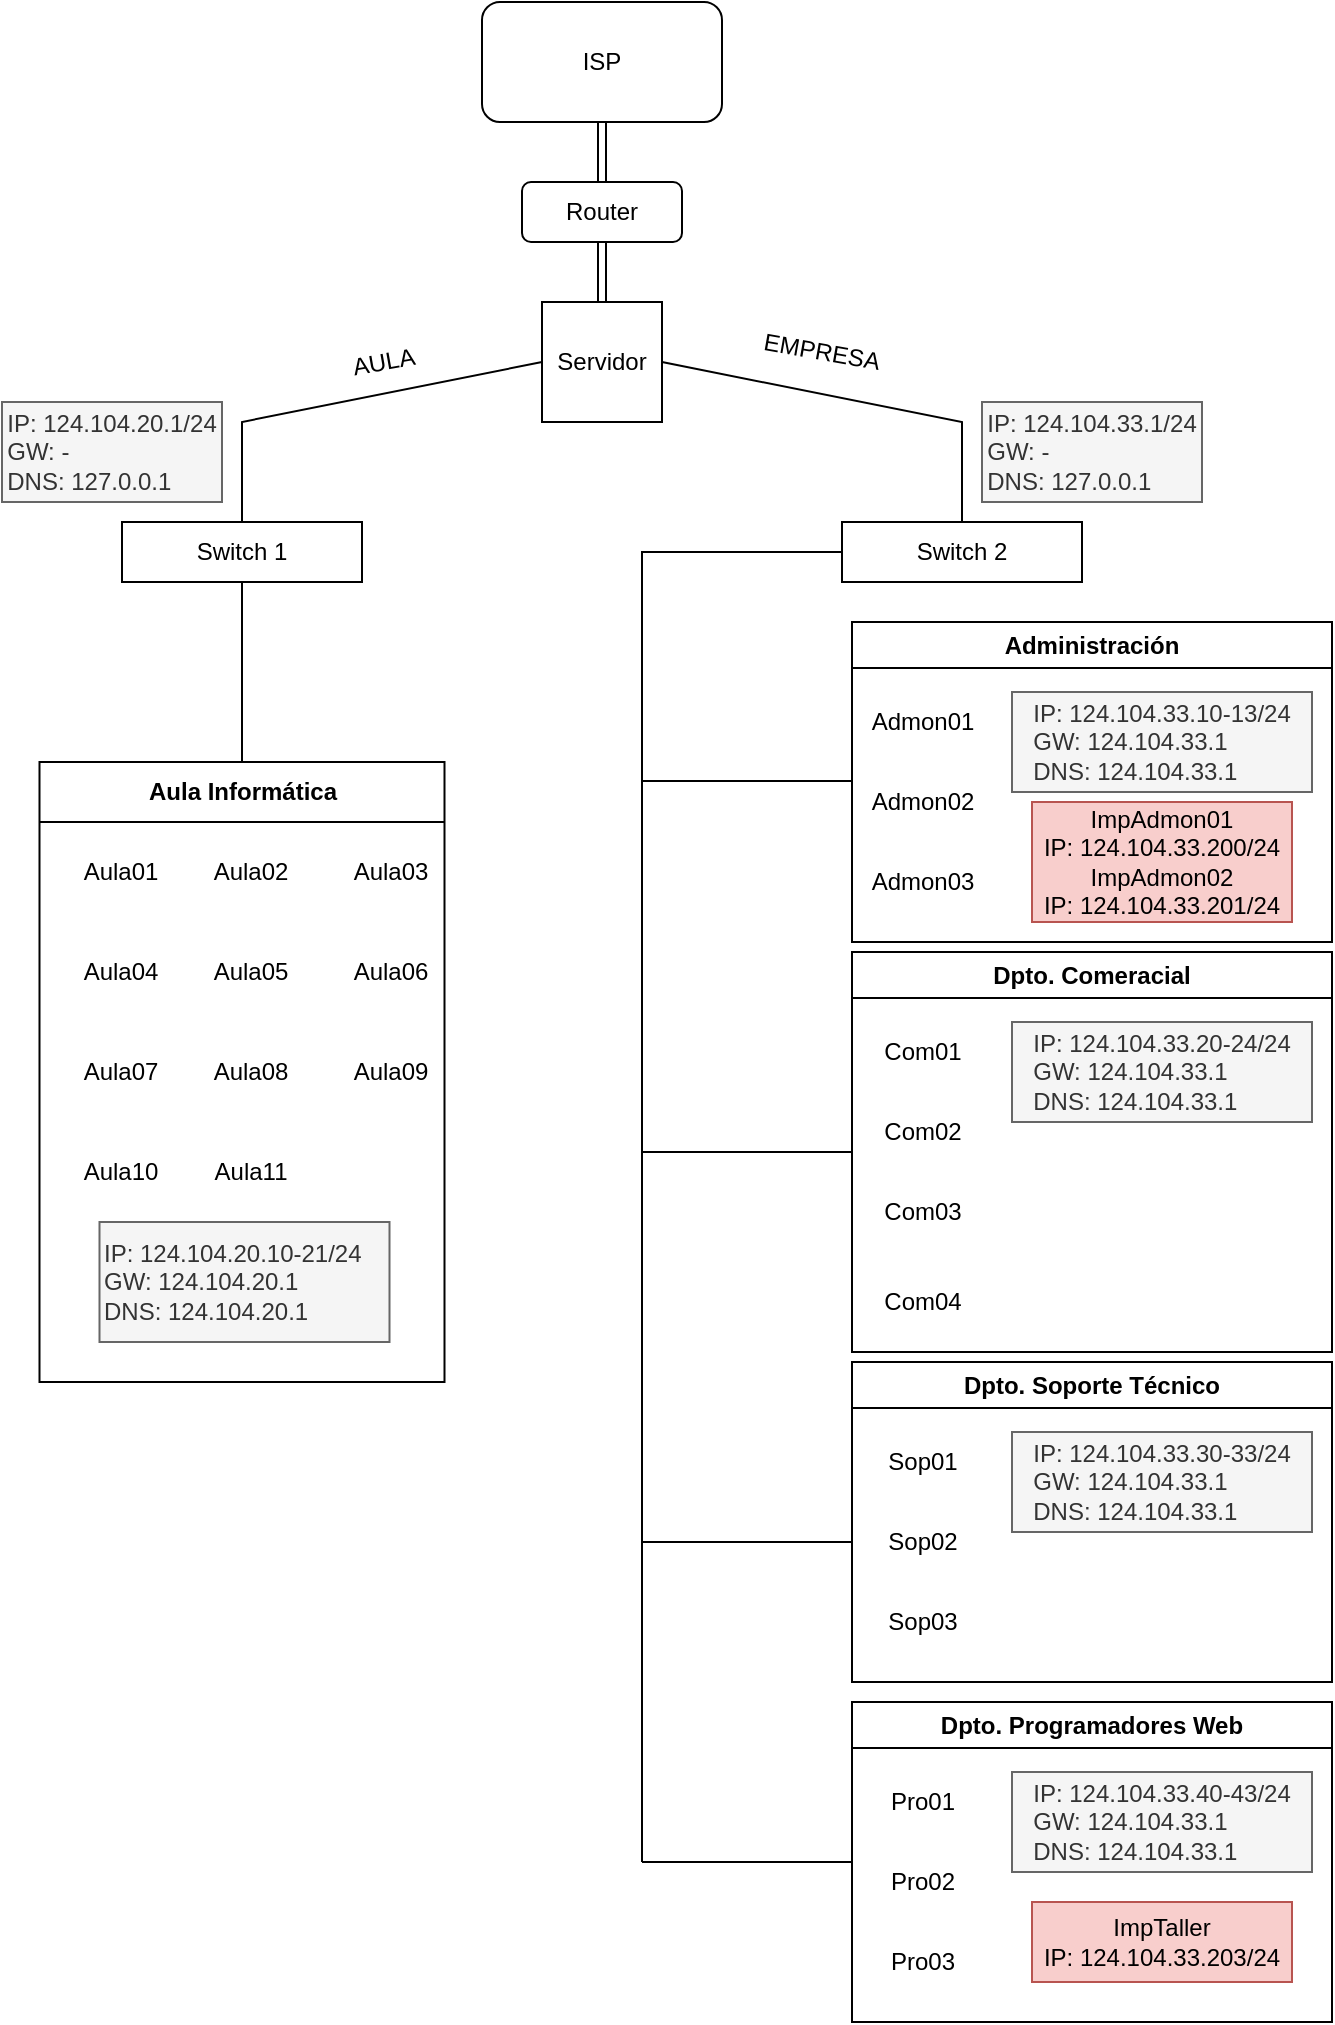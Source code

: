 <mxfile version="21.3.3" type="github">
  <diagram name="Página-1" id="f9GAz--3TaG9j7ydQLEC">
    <mxGraphModel dx="933" dy="1596" grid="1" gridSize="10" guides="1" tooltips="1" connect="1" arrows="1" fold="1" page="1" pageScale="1" pageWidth="827" pageHeight="1169" math="0" shadow="0">
      <root>
        <mxCell id="0" />
        <mxCell id="1" parent="0" />
        <mxCell id="6z_8eq6uR2tbXGdqgOz1-1" value="ISP" style="rounded=1;whiteSpace=wrap;html=1;" vertex="1" parent="1">
          <mxGeometry x="240" y="10" width="120" height="60" as="geometry" />
        </mxCell>
        <mxCell id="6z_8eq6uR2tbXGdqgOz1-73" value="" style="edgeStyle=orthogonalEdgeStyle;rounded=0;orthogonalLoop=1;jettySize=auto;html=1;shape=link;" edge="1" parent="1" source="6z_8eq6uR2tbXGdqgOz1-2" target="6z_8eq6uR2tbXGdqgOz1-71">
          <mxGeometry relative="1" as="geometry" />
        </mxCell>
        <mxCell id="6z_8eq6uR2tbXGdqgOz1-2" value="Servidor" style="whiteSpace=wrap;html=1;aspect=fixed;" vertex="1" parent="1">
          <mxGeometry x="270" y="160" width="60" height="60" as="geometry" />
        </mxCell>
        <mxCell id="6z_8eq6uR2tbXGdqgOz1-3" value="Switch 1" style="rounded=0;whiteSpace=wrap;html=1;" vertex="1" parent="1">
          <mxGeometry x="60" y="270" width="120" height="30" as="geometry" />
        </mxCell>
        <mxCell id="6z_8eq6uR2tbXGdqgOz1-4" value="Switch 2" style="rounded=0;whiteSpace=wrap;html=1;" vertex="1" parent="1">
          <mxGeometry x="420" y="270" width="120" height="30" as="geometry" />
        </mxCell>
        <mxCell id="6z_8eq6uR2tbXGdqgOz1-5" value="" style="endArrow=none;html=1;rounded=0;entryX=0;entryY=0.5;entryDx=0;entryDy=0;exitX=0.5;exitY=0;exitDx=0;exitDy=0;" edge="1" parent="1" source="6z_8eq6uR2tbXGdqgOz1-3" target="6z_8eq6uR2tbXGdqgOz1-2">
          <mxGeometry width="50" height="50" relative="1" as="geometry">
            <mxPoint x="280" y="730" as="sourcePoint" />
            <mxPoint x="330" y="680" as="targetPoint" />
            <Array as="points">
              <mxPoint x="120" y="220" />
            </Array>
          </mxGeometry>
        </mxCell>
        <mxCell id="6z_8eq6uR2tbXGdqgOz1-6" value="" style="endArrow=none;html=1;rounded=0;exitX=1;exitY=0.5;exitDx=0;exitDy=0;entryX=0.5;entryY=0;entryDx=0;entryDy=0;" edge="1" parent="1" source="6z_8eq6uR2tbXGdqgOz1-2" target="6z_8eq6uR2tbXGdqgOz1-4">
          <mxGeometry width="50" height="50" relative="1" as="geometry">
            <mxPoint x="410" y="210" as="sourcePoint" />
            <mxPoint x="460" y="160" as="targetPoint" />
            <Array as="points">
              <mxPoint x="480" y="220" />
            </Array>
          </mxGeometry>
        </mxCell>
        <mxCell id="6z_8eq6uR2tbXGdqgOz1-8" value="" style="endArrow=none;html=1;rounded=0;entryX=0.5;entryY=1;entryDx=0;entryDy=0;exitX=0.5;exitY=0;exitDx=0;exitDy=0;" edge="1" parent="1" source="6z_8eq6uR2tbXGdqgOz1-11" target="6z_8eq6uR2tbXGdqgOz1-3">
          <mxGeometry width="50" height="50" relative="1" as="geometry">
            <mxPoint x="120" y="360" as="sourcePoint" />
            <mxPoint x="120" y="310" as="targetPoint" />
          </mxGeometry>
        </mxCell>
        <mxCell id="6z_8eq6uR2tbXGdqgOz1-11" value="Aula Informática" style="swimlane;whiteSpace=wrap;html=1;startSize=30;" vertex="1" parent="1">
          <mxGeometry x="18.75" y="390" width="202.5" height="310" as="geometry" />
        </mxCell>
        <mxCell id="6z_8eq6uR2tbXGdqgOz1-12" value="Aula01" style="text;html=1;align=center;verticalAlign=middle;resizable=0;points=[];autosize=1;strokeColor=none;fillColor=none;flipV=1;" vertex="1" parent="6z_8eq6uR2tbXGdqgOz1-11">
          <mxGeometry x="10" y="40" width="60" height="30" as="geometry" />
        </mxCell>
        <mxCell id="6z_8eq6uR2tbXGdqgOz1-13" value="Aula02" style="text;html=1;align=center;verticalAlign=middle;resizable=0;points=[];autosize=1;strokeColor=none;fillColor=none;flipV=1;" vertex="1" parent="6z_8eq6uR2tbXGdqgOz1-11">
          <mxGeometry x="75" y="40" width="60" height="30" as="geometry" />
        </mxCell>
        <mxCell id="6z_8eq6uR2tbXGdqgOz1-14" value="Aula03" style="text;html=1;align=center;verticalAlign=middle;resizable=0;points=[];autosize=1;strokeColor=none;fillColor=none;flipV=1;" vertex="1" parent="6z_8eq6uR2tbXGdqgOz1-11">
          <mxGeometry x="145" y="40" width="60" height="30" as="geometry" />
        </mxCell>
        <mxCell id="6z_8eq6uR2tbXGdqgOz1-22" value="Aula11" style="text;html=1;align=center;verticalAlign=middle;resizable=0;points=[];autosize=1;strokeColor=none;fillColor=none;" vertex="1" parent="6z_8eq6uR2tbXGdqgOz1-11">
          <mxGeometry x="75" y="190" width="60" height="30" as="geometry" />
        </mxCell>
        <mxCell id="6z_8eq6uR2tbXGdqgOz1-24" value="Aula10" style="text;html=1;align=center;verticalAlign=middle;resizable=0;points=[];autosize=1;strokeColor=none;fillColor=none;flipV=1;" vertex="1" parent="6z_8eq6uR2tbXGdqgOz1-11">
          <mxGeometry x="10" y="190" width="60" height="30" as="geometry" />
        </mxCell>
        <mxCell id="6z_8eq6uR2tbXGdqgOz1-25" value="Aula09" style="text;html=1;align=center;verticalAlign=middle;resizable=0;points=[];autosize=1;strokeColor=none;fillColor=none;flipV=1;" vertex="1" parent="6z_8eq6uR2tbXGdqgOz1-11">
          <mxGeometry x="145" y="140" width="60" height="30" as="geometry" />
        </mxCell>
        <mxCell id="6z_8eq6uR2tbXGdqgOz1-26" value="Aula08" style="text;html=1;align=center;verticalAlign=middle;resizable=0;points=[];autosize=1;strokeColor=none;fillColor=none;flipV=1;" vertex="1" parent="6z_8eq6uR2tbXGdqgOz1-11">
          <mxGeometry x="75" y="140" width="60" height="30" as="geometry" />
        </mxCell>
        <mxCell id="6z_8eq6uR2tbXGdqgOz1-27" value="Aula07" style="text;html=1;align=center;verticalAlign=middle;resizable=0;points=[];autosize=1;strokeColor=none;fillColor=none;flipV=1;" vertex="1" parent="6z_8eq6uR2tbXGdqgOz1-11">
          <mxGeometry x="10" y="140" width="60" height="30" as="geometry" />
        </mxCell>
        <mxCell id="6z_8eq6uR2tbXGdqgOz1-28" value="Aula06" style="text;html=1;align=center;verticalAlign=middle;resizable=0;points=[];autosize=1;strokeColor=none;fillColor=none;flipV=1;" vertex="1" parent="6z_8eq6uR2tbXGdqgOz1-11">
          <mxGeometry x="145" y="90" width="60" height="30" as="geometry" />
        </mxCell>
        <mxCell id="6z_8eq6uR2tbXGdqgOz1-29" value="Aula05" style="text;html=1;align=center;verticalAlign=middle;resizable=0;points=[];autosize=1;strokeColor=none;fillColor=none;flipV=1;" vertex="1" parent="6z_8eq6uR2tbXGdqgOz1-11">
          <mxGeometry x="75" y="90" width="60" height="30" as="geometry" />
        </mxCell>
        <mxCell id="6z_8eq6uR2tbXGdqgOz1-30" value="Aula04" style="text;html=1;align=center;verticalAlign=middle;resizable=0;points=[];autosize=1;strokeColor=none;fillColor=none;flipV=1;" vertex="1" parent="6z_8eq6uR2tbXGdqgOz1-11">
          <mxGeometry x="10" y="90" width="60" height="30" as="geometry" />
        </mxCell>
        <mxCell id="6z_8eq6uR2tbXGdqgOz1-35" value="IP: 124.104.20.10-21/24&lt;br&gt;GW: 124.104.20.1&lt;br&gt;DNS: 124.104.20.1" style="text;html=1;align=left;verticalAlign=middle;whiteSpace=wrap;rounded=0;fillColor=#f5f5f5;fontColor=#333333;strokeColor=#666666;" vertex="1" parent="6z_8eq6uR2tbXGdqgOz1-11">
          <mxGeometry x="30" y="230" width="145" height="60" as="geometry" />
        </mxCell>
        <mxCell id="6z_8eq6uR2tbXGdqgOz1-36" value="&lt;div style=&quot;text-align: left;&quot;&gt;&lt;span style=&quot;background-color: initial;&quot;&gt;IP: 124.104.20.1/24&lt;/span&gt;&lt;/div&gt;&lt;div style=&quot;text-align: left;&quot;&gt;&lt;span style=&quot;background-color: initial;&quot;&gt;GW: -&lt;/span&gt;&lt;/div&gt;&lt;div style=&quot;text-align: left;&quot;&gt;&lt;span style=&quot;background-color: initial;&quot;&gt;DNS: 127.0.0.1&lt;/span&gt;&lt;/div&gt;" style="text;html=1;strokeColor=#666666;fillColor=#f5f5f5;align=center;verticalAlign=middle;whiteSpace=wrap;rounded=0;fontColor=#333333;" vertex="1" parent="1">
          <mxGeometry y="210" width="110" height="50" as="geometry" />
        </mxCell>
        <mxCell id="6z_8eq6uR2tbXGdqgOz1-37" value="&lt;div style=&quot;text-align: left;&quot;&gt;&lt;span style=&quot;background-color: initial;&quot;&gt;IP: 124.104.33.1/24&lt;/span&gt;&lt;/div&gt;&lt;div style=&quot;text-align: left;&quot;&gt;&lt;span style=&quot;background-color: initial;&quot;&gt;GW: -&lt;/span&gt;&lt;/div&gt;&lt;div style=&quot;text-align: left;&quot;&gt;&lt;span style=&quot;background-color: initial;&quot;&gt;DNS: 127.0.0.1&lt;/span&gt;&lt;/div&gt;" style="text;html=1;strokeColor=#666666;fillColor=#f5f5f5;align=center;verticalAlign=middle;whiteSpace=wrap;rounded=0;fontColor=#333333;" vertex="1" parent="1">
          <mxGeometry x="490" y="210" width="110" height="50" as="geometry" />
        </mxCell>
        <mxCell id="6z_8eq6uR2tbXGdqgOz1-38" value="Administración" style="swimlane;whiteSpace=wrap;html=1;" vertex="1" parent="1">
          <mxGeometry x="425" y="320" width="240" height="160" as="geometry" />
        </mxCell>
        <mxCell id="6z_8eq6uR2tbXGdqgOz1-39" value="Admon01" style="text;html=1;align=center;verticalAlign=middle;resizable=0;points=[];autosize=1;strokeColor=none;fillColor=none;flipV=1;" vertex="1" parent="6z_8eq6uR2tbXGdqgOz1-38">
          <mxGeometry y="35" width="70" height="30" as="geometry" />
        </mxCell>
        <mxCell id="6z_8eq6uR2tbXGdqgOz1-40" value="Admon03" style="text;html=1;align=center;verticalAlign=middle;resizable=0;points=[];autosize=1;strokeColor=none;fillColor=none;flipV=1;" vertex="1" parent="6z_8eq6uR2tbXGdqgOz1-38">
          <mxGeometry y="115" width="70" height="30" as="geometry" />
        </mxCell>
        <mxCell id="6z_8eq6uR2tbXGdqgOz1-41" value="Admon02" style="text;html=1;align=center;verticalAlign=middle;resizable=0;points=[];autosize=1;strokeColor=none;fillColor=none;flipV=1;" vertex="1" parent="6z_8eq6uR2tbXGdqgOz1-38">
          <mxGeometry y="75" width="70" height="30" as="geometry" />
        </mxCell>
        <mxCell id="6z_8eq6uR2tbXGdqgOz1-42" value="&lt;div style=&quot;text-align: left;&quot;&gt;&lt;span style=&quot;background-color: initial;&quot;&gt;IP: 124.104.33.10-13/24&lt;/span&gt;&lt;/div&gt;&lt;div style=&quot;text-align: left;&quot;&gt;&lt;span style=&quot;background-color: initial;&quot;&gt;GW: 124.104.33.1&lt;/span&gt;&lt;/div&gt;&lt;div style=&quot;text-align: left;&quot;&gt;&lt;span style=&quot;background-color: initial;&quot;&gt;DNS: 124.104.33.1&lt;/span&gt;&lt;/div&gt;" style="text;html=1;strokeColor=#666666;fillColor=#f5f5f5;align=center;verticalAlign=middle;whiteSpace=wrap;rounded=0;fontColor=#333333;" vertex="1" parent="6z_8eq6uR2tbXGdqgOz1-38">
          <mxGeometry x="80" y="35" width="150" height="50" as="geometry" />
        </mxCell>
        <mxCell id="6z_8eq6uR2tbXGdqgOz1-60" value="ImpAdmon01&lt;br&gt;IP: 124.104.33.200/24&lt;br&gt;ImpAdmon02&lt;br&gt;IP: 124.104.33.201/24" style="rounded=0;whiteSpace=wrap;html=1;fillColor=#f8cecc;strokeColor=#b85450;" vertex="1" parent="6z_8eq6uR2tbXGdqgOz1-38">
          <mxGeometry x="90" y="90" width="130" height="60" as="geometry" />
        </mxCell>
        <mxCell id="6z_8eq6uR2tbXGdqgOz1-43" value="Dpto. Comeracial" style="swimlane;whiteSpace=wrap;html=1;" vertex="1" parent="1">
          <mxGeometry x="425" y="485" width="240" height="200" as="geometry" />
        </mxCell>
        <mxCell id="6z_8eq6uR2tbXGdqgOz1-44" value="Com01" style="text;html=1;align=center;verticalAlign=middle;resizable=0;points=[];autosize=1;strokeColor=none;fillColor=none;flipV=1;" vertex="1" parent="6z_8eq6uR2tbXGdqgOz1-43">
          <mxGeometry x="5" y="35" width="60" height="30" as="geometry" />
        </mxCell>
        <mxCell id="6z_8eq6uR2tbXGdqgOz1-45" value="Com03" style="text;html=1;align=center;verticalAlign=middle;resizable=0;points=[];autosize=1;strokeColor=none;fillColor=none;flipV=1;" vertex="1" parent="6z_8eq6uR2tbXGdqgOz1-43">
          <mxGeometry x="5" y="115" width="60" height="30" as="geometry" />
        </mxCell>
        <mxCell id="6z_8eq6uR2tbXGdqgOz1-46" value="Com02" style="text;html=1;align=center;verticalAlign=middle;resizable=0;points=[];autosize=1;strokeColor=none;fillColor=none;flipV=1;" vertex="1" parent="6z_8eq6uR2tbXGdqgOz1-43">
          <mxGeometry x="5" y="75" width="60" height="30" as="geometry" />
        </mxCell>
        <mxCell id="6z_8eq6uR2tbXGdqgOz1-47" value="&lt;div style=&quot;text-align: left;&quot;&gt;&lt;span style=&quot;background-color: initial;&quot;&gt;IP: 124.104.33.20-24/24&lt;/span&gt;&lt;/div&gt;&lt;div style=&quot;text-align: left;&quot;&gt;&lt;span style=&quot;background-color: initial;&quot;&gt;GW: 124.104.33.1&lt;/span&gt;&lt;/div&gt;&lt;div style=&quot;text-align: left;&quot;&gt;&lt;span style=&quot;background-color: initial;&quot;&gt;DNS: 124.104.33.1&lt;/span&gt;&lt;/div&gt;" style="text;html=1;strokeColor=#666666;fillColor=#f5f5f5;align=center;verticalAlign=middle;whiteSpace=wrap;rounded=0;fontColor=#333333;" vertex="1" parent="6z_8eq6uR2tbXGdqgOz1-43">
          <mxGeometry x="80" y="35" width="150" height="50" as="geometry" />
        </mxCell>
        <mxCell id="6z_8eq6uR2tbXGdqgOz1-53" value="Com04" style="text;html=1;align=center;verticalAlign=middle;resizable=0;points=[];autosize=1;strokeColor=none;fillColor=none;flipV=1;" vertex="1" parent="6z_8eq6uR2tbXGdqgOz1-43">
          <mxGeometry x="5" y="160" width="60" height="30" as="geometry" />
        </mxCell>
        <mxCell id="6z_8eq6uR2tbXGdqgOz1-48" value="Dpto. Soporte Técnico" style="swimlane;whiteSpace=wrap;html=1;" vertex="1" parent="1">
          <mxGeometry x="425" y="690" width="240" height="160" as="geometry" />
        </mxCell>
        <mxCell id="6z_8eq6uR2tbXGdqgOz1-49" value="Sop01" style="text;html=1;align=center;verticalAlign=middle;resizable=0;points=[];autosize=1;strokeColor=none;fillColor=none;flipV=1;" vertex="1" parent="6z_8eq6uR2tbXGdqgOz1-48">
          <mxGeometry x="5" y="35" width="60" height="30" as="geometry" />
        </mxCell>
        <mxCell id="6z_8eq6uR2tbXGdqgOz1-50" value="Sop03" style="text;html=1;align=center;verticalAlign=middle;resizable=0;points=[];autosize=1;strokeColor=none;fillColor=none;flipV=1;" vertex="1" parent="6z_8eq6uR2tbXGdqgOz1-48">
          <mxGeometry x="5" y="115" width="60" height="30" as="geometry" />
        </mxCell>
        <mxCell id="6z_8eq6uR2tbXGdqgOz1-51" value="Sop02" style="text;html=1;align=center;verticalAlign=middle;resizable=0;points=[];autosize=1;strokeColor=none;fillColor=none;flipV=1;" vertex="1" parent="6z_8eq6uR2tbXGdqgOz1-48">
          <mxGeometry x="5" y="75" width="60" height="30" as="geometry" />
        </mxCell>
        <mxCell id="6z_8eq6uR2tbXGdqgOz1-52" value="&lt;div style=&quot;text-align: left;&quot;&gt;&lt;span style=&quot;background-color: initial;&quot;&gt;IP: 124.104.33.30-33/24&lt;/span&gt;&lt;/div&gt;&lt;div style=&quot;text-align: left;&quot;&gt;&lt;span style=&quot;background-color: initial;&quot;&gt;GW: 124.104.33.1&lt;/span&gt;&lt;/div&gt;&lt;div style=&quot;text-align: left;&quot;&gt;&lt;span style=&quot;background-color: initial;&quot;&gt;DNS: 124.104.33.1&lt;/span&gt;&lt;/div&gt;" style="text;html=1;strokeColor=#666666;fillColor=#f5f5f5;align=center;verticalAlign=middle;whiteSpace=wrap;rounded=0;fontColor=#333333;" vertex="1" parent="6z_8eq6uR2tbXGdqgOz1-48">
          <mxGeometry x="80" y="35" width="150" height="50" as="geometry" />
        </mxCell>
        <mxCell id="6z_8eq6uR2tbXGdqgOz1-54" value="Dpto. Programadores Web" style="swimlane;whiteSpace=wrap;html=1;" vertex="1" parent="1">
          <mxGeometry x="425" y="860" width="240" height="160" as="geometry" />
        </mxCell>
        <mxCell id="6z_8eq6uR2tbXGdqgOz1-55" value="Pro01" style="text;html=1;align=center;verticalAlign=middle;resizable=0;points=[];autosize=1;strokeColor=none;fillColor=none;flipV=1;" vertex="1" parent="6z_8eq6uR2tbXGdqgOz1-54">
          <mxGeometry x="5" y="35" width="60" height="30" as="geometry" />
        </mxCell>
        <mxCell id="6z_8eq6uR2tbXGdqgOz1-56" value="Pro03" style="text;html=1;align=center;verticalAlign=middle;resizable=0;points=[];autosize=1;strokeColor=none;fillColor=none;flipV=1;" vertex="1" parent="6z_8eq6uR2tbXGdqgOz1-54">
          <mxGeometry x="5" y="115" width="60" height="30" as="geometry" />
        </mxCell>
        <mxCell id="6z_8eq6uR2tbXGdqgOz1-57" value="Pro02" style="text;html=1;align=center;verticalAlign=middle;resizable=0;points=[];autosize=1;strokeColor=none;fillColor=none;flipV=1;" vertex="1" parent="6z_8eq6uR2tbXGdqgOz1-54">
          <mxGeometry x="5" y="75" width="60" height="30" as="geometry" />
        </mxCell>
        <mxCell id="6z_8eq6uR2tbXGdqgOz1-58" value="&lt;div style=&quot;text-align: left;&quot;&gt;&lt;span style=&quot;background-color: initial;&quot;&gt;IP: 124.104.33.40-43/24&lt;/span&gt;&lt;/div&gt;&lt;div style=&quot;text-align: left;&quot;&gt;&lt;span style=&quot;background-color: initial;&quot;&gt;GW: 124.104.33.1&lt;/span&gt;&lt;/div&gt;&lt;div style=&quot;text-align: left;&quot;&gt;&lt;span style=&quot;background-color: initial;&quot;&gt;DNS: 124.104.33.1&lt;/span&gt;&lt;/div&gt;" style="text;html=1;strokeColor=#666666;fillColor=#f5f5f5;align=center;verticalAlign=middle;whiteSpace=wrap;rounded=0;fontColor=#333333;" vertex="1" parent="6z_8eq6uR2tbXGdqgOz1-54">
          <mxGeometry x="80" y="35" width="150" height="50" as="geometry" />
        </mxCell>
        <mxCell id="6z_8eq6uR2tbXGdqgOz1-59" value="ImpTaller&lt;br&gt;IP: 124.104.33.203/24" style="rounded=0;whiteSpace=wrap;html=1;fillColor=#f8cecc;strokeColor=#b85450;" vertex="1" parent="6z_8eq6uR2tbXGdqgOz1-54">
          <mxGeometry x="90" y="100" width="130" height="40" as="geometry" />
        </mxCell>
        <mxCell id="6z_8eq6uR2tbXGdqgOz1-61" value="" style="endArrow=none;html=1;rounded=0;entryX=0;entryY=0.5;entryDx=0;entryDy=0;" edge="1" parent="1" target="6z_8eq6uR2tbXGdqgOz1-4">
          <mxGeometry width="50" height="50" relative="1" as="geometry">
            <mxPoint x="320" y="940" as="sourcePoint" />
            <mxPoint x="480" y="680" as="targetPoint" />
            <Array as="points">
              <mxPoint x="320" y="285" />
            </Array>
          </mxGeometry>
        </mxCell>
        <mxCell id="6z_8eq6uR2tbXGdqgOz1-63" value="" style="endArrow=none;html=1;rounded=0;entryX=0;entryY=0.5;entryDx=0;entryDy=0;" edge="1" parent="1" target="6z_8eq6uR2tbXGdqgOz1-54">
          <mxGeometry width="50" height="50" relative="1" as="geometry">
            <mxPoint x="320" y="940" as="sourcePoint" />
            <mxPoint x="480" y="680" as="targetPoint" />
          </mxGeometry>
        </mxCell>
        <mxCell id="6z_8eq6uR2tbXGdqgOz1-64" value="" style="endArrow=none;html=1;rounded=0;entryX=0;entryY=0.5;entryDx=0;entryDy=0;" edge="1" parent="1">
          <mxGeometry width="50" height="50" relative="1" as="geometry">
            <mxPoint x="320" y="780" as="sourcePoint" />
            <mxPoint x="425" y="780" as="targetPoint" />
          </mxGeometry>
        </mxCell>
        <mxCell id="6z_8eq6uR2tbXGdqgOz1-65" value="" style="endArrow=none;html=1;rounded=0;entryX=0;entryY=0.5;entryDx=0;entryDy=0;" edge="1" parent="1">
          <mxGeometry width="50" height="50" relative="1" as="geometry">
            <mxPoint x="320" y="585" as="sourcePoint" />
            <mxPoint x="425" y="585" as="targetPoint" />
          </mxGeometry>
        </mxCell>
        <mxCell id="6z_8eq6uR2tbXGdqgOz1-66" value="" style="endArrow=none;html=1;rounded=0;entryX=0;entryY=0.5;entryDx=0;entryDy=0;" edge="1" parent="1">
          <mxGeometry width="50" height="50" relative="1" as="geometry">
            <mxPoint x="320" y="399.5" as="sourcePoint" />
            <mxPoint x="425" y="399.5" as="targetPoint" />
          </mxGeometry>
        </mxCell>
        <mxCell id="6z_8eq6uR2tbXGdqgOz1-67" value="AULA" style="text;html=1;strokeColor=none;fillColor=none;align=center;verticalAlign=middle;whiteSpace=wrap;rounded=0;rotation=-10;" vertex="1" parent="1">
          <mxGeometry x="161.25" y="175" width="60" height="30" as="geometry" />
        </mxCell>
        <mxCell id="6z_8eq6uR2tbXGdqgOz1-69" value="EMPRESA" style="text;html=1;strokeColor=none;fillColor=none;align=center;verticalAlign=middle;whiteSpace=wrap;rounded=0;rotation=10;" vertex="1" parent="1">
          <mxGeometry x="380" y="170" width="60" height="30" as="geometry" />
        </mxCell>
        <mxCell id="6z_8eq6uR2tbXGdqgOz1-72" value="" style="edgeStyle=orthogonalEdgeStyle;rounded=0;orthogonalLoop=1;jettySize=auto;html=1;shape=link;" edge="1" parent="1" source="6z_8eq6uR2tbXGdqgOz1-71" target="6z_8eq6uR2tbXGdqgOz1-1">
          <mxGeometry relative="1" as="geometry" />
        </mxCell>
        <mxCell id="6z_8eq6uR2tbXGdqgOz1-71" value="Router" style="rounded=1;whiteSpace=wrap;html=1;" vertex="1" parent="1">
          <mxGeometry x="260" y="100" width="80" height="30" as="geometry" />
        </mxCell>
      </root>
    </mxGraphModel>
  </diagram>
</mxfile>
